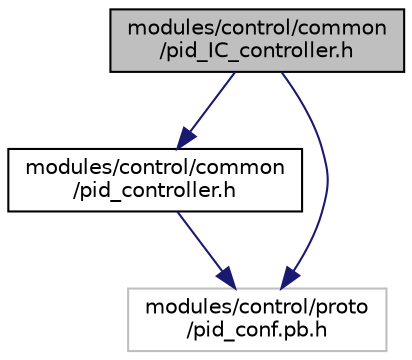 digraph "modules/control/common/pid_IC_controller.h"
{
  edge [fontname="Helvetica",fontsize="10",labelfontname="Helvetica",labelfontsize="10"];
  node [fontname="Helvetica",fontsize="10",shape=record];
  Node1 [label="modules/control/common\l/pid_IC_controller.h",height=0.2,width=0.4,color="black", fillcolor="grey75", style="filled" fontcolor="black"];
  Node1 -> Node2 [color="midnightblue",fontsize="10",style="solid",fontname="Helvetica"];
  Node2 [label="modules/control/common\l/pid_controller.h",height=0.2,width=0.4,color="black", fillcolor="white", style="filled",URL="$pid__controller_8h.html",tooltip="Defines the PIDBCController class. "];
  Node2 -> Node3 [color="midnightblue",fontsize="10",style="solid",fontname="Helvetica"];
  Node3 [label="modules/control/proto\l/pid_conf.pb.h",height=0.2,width=0.4,color="grey75", fillcolor="white", style="filled"];
  Node1 -> Node3 [color="midnightblue",fontsize="10",style="solid",fontname="Helvetica"];
}
